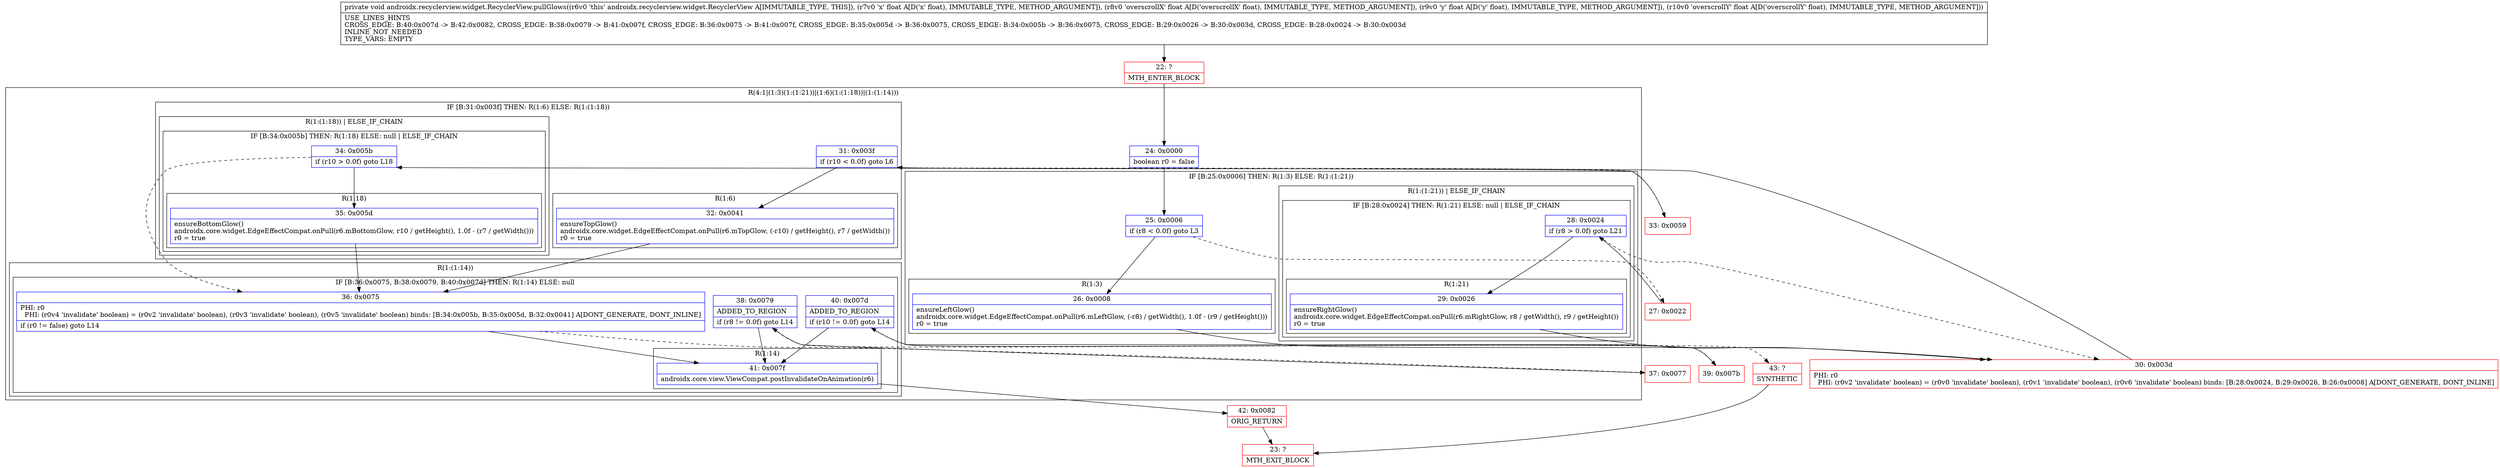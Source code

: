 digraph "CFG forandroidx.recyclerview.widget.RecyclerView.pullGlows(FFFF)V" {
subgraph cluster_Region_740899626 {
label = "R(4:1|(1:3)(1:(1:21))|(1:6)(1:(1:18))|(1:(1:14)))";
node [shape=record,color=blue];
Node_24 [shape=record,label="{24\:\ 0x0000|boolean r0 = false\l}"];
subgraph cluster_IfRegion_1549229288 {
label = "IF [B:25:0x0006] THEN: R(1:3) ELSE: R(1:(1:21))";
node [shape=record,color=blue];
Node_25 [shape=record,label="{25\:\ 0x0006|if (r8 \< 0.0f) goto L3\l}"];
subgraph cluster_Region_1914400497 {
label = "R(1:3)";
node [shape=record,color=blue];
Node_26 [shape=record,label="{26\:\ 0x0008|ensureLeftGlow()\landroidx.core.widget.EdgeEffectCompat.onPull(r6.mLeftGlow, (\-r8) \/ getWidth(), 1.0f \- (r9 \/ getHeight()))\lr0 = true\l}"];
}
subgraph cluster_Region_1555931095 {
label = "R(1:(1:21)) | ELSE_IF_CHAIN\l";
node [shape=record,color=blue];
subgraph cluster_IfRegion_515111818 {
label = "IF [B:28:0x0024] THEN: R(1:21) ELSE: null | ELSE_IF_CHAIN\l";
node [shape=record,color=blue];
Node_28 [shape=record,label="{28\:\ 0x0024|if (r8 \> 0.0f) goto L21\l}"];
subgraph cluster_Region_1961842357 {
label = "R(1:21)";
node [shape=record,color=blue];
Node_29 [shape=record,label="{29\:\ 0x0026|ensureRightGlow()\landroidx.core.widget.EdgeEffectCompat.onPull(r6.mRightGlow, r8 \/ getWidth(), r9 \/ getHeight())\lr0 = true\l}"];
}
}
}
}
subgraph cluster_IfRegion_2110400704 {
label = "IF [B:31:0x003f] THEN: R(1:6) ELSE: R(1:(1:18))";
node [shape=record,color=blue];
Node_31 [shape=record,label="{31\:\ 0x003f|if (r10 \< 0.0f) goto L6\l}"];
subgraph cluster_Region_386856785 {
label = "R(1:6)";
node [shape=record,color=blue];
Node_32 [shape=record,label="{32\:\ 0x0041|ensureTopGlow()\landroidx.core.widget.EdgeEffectCompat.onPull(r6.mTopGlow, (\-r10) \/ getHeight(), r7 \/ getWidth())\lr0 = true\l}"];
}
subgraph cluster_Region_454859661 {
label = "R(1:(1:18)) | ELSE_IF_CHAIN\l";
node [shape=record,color=blue];
subgraph cluster_IfRegion_728755230 {
label = "IF [B:34:0x005b] THEN: R(1:18) ELSE: null | ELSE_IF_CHAIN\l";
node [shape=record,color=blue];
Node_34 [shape=record,label="{34\:\ 0x005b|if (r10 \> 0.0f) goto L18\l}"];
subgraph cluster_Region_505333200 {
label = "R(1:18)";
node [shape=record,color=blue];
Node_35 [shape=record,label="{35\:\ 0x005d|ensureBottomGlow()\landroidx.core.widget.EdgeEffectCompat.onPull(r6.mBottomGlow, r10 \/ getHeight(), 1.0f \- (r7 \/ getWidth()))\lr0 = true\l}"];
}
}
}
}
subgraph cluster_Region_713112914 {
label = "R(1:(1:14))";
node [shape=record,color=blue];
subgraph cluster_IfRegion_2093995257 {
label = "IF [B:36:0x0075, B:38:0x0079, B:40:0x007d] THEN: R(1:14) ELSE: null";
node [shape=record,color=blue];
Node_36 [shape=record,label="{36\:\ 0x0075|PHI: r0 \l  PHI: (r0v4 'invalidate' boolean) = (r0v2 'invalidate' boolean), (r0v3 'invalidate' boolean), (r0v5 'invalidate' boolean) binds: [B:34:0x005b, B:35:0x005d, B:32:0x0041] A[DONT_GENERATE, DONT_INLINE]\l|if (r0 != false) goto L14\l}"];
Node_38 [shape=record,label="{38\:\ 0x0079|ADDED_TO_REGION\l|if (r8 != 0.0f) goto L14\l}"];
Node_40 [shape=record,label="{40\:\ 0x007d|ADDED_TO_REGION\l|if (r10 != 0.0f) goto L14\l}"];
subgraph cluster_Region_111254762 {
label = "R(1:14)";
node [shape=record,color=blue];
Node_41 [shape=record,label="{41\:\ 0x007f|androidx.core.view.ViewCompat.postInvalidateOnAnimation(r6)\l}"];
}
}
}
}
Node_22 [shape=record,color=red,label="{22\:\ ?|MTH_ENTER_BLOCK\l}"];
Node_30 [shape=record,color=red,label="{30\:\ 0x003d|PHI: r0 \l  PHI: (r0v2 'invalidate' boolean) = (r0v0 'invalidate' boolean), (r0v1 'invalidate' boolean), (r0v6 'invalidate' boolean) binds: [B:28:0x0024, B:29:0x0026, B:26:0x0008] A[DONT_GENERATE, DONT_INLINE]\l}"];
Node_37 [shape=record,color=red,label="{37\:\ 0x0077}"];
Node_39 [shape=record,color=red,label="{39\:\ 0x007b}"];
Node_43 [shape=record,color=red,label="{43\:\ ?|SYNTHETIC\l}"];
Node_23 [shape=record,color=red,label="{23\:\ ?|MTH_EXIT_BLOCK\l}"];
Node_42 [shape=record,color=red,label="{42\:\ 0x0082|ORIG_RETURN\l}"];
Node_33 [shape=record,color=red,label="{33\:\ 0x0059}"];
Node_27 [shape=record,color=red,label="{27\:\ 0x0022}"];
MethodNode[shape=record,label="{private void androidx.recyclerview.widget.RecyclerView.pullGlows((r6v0 'this' androidx.recyclerview.widget.RecyclerView A[IMMUTABLE_TYPE, THIS]), (r7v0 'x' float A[D('x' float), IMMUTABLE_TYPE, METHOD_ARGUMENT]), (r8v0 'overscrollX' float A[D('overscrollX' float), IMMUTABLE_TYPE, METHOD_ARGUMENT]), (r9v0 'y' float A[D('y' float), IMMUTABLE_TYPE, METHOD_ARGUMENT]), (r10v0 'overscrollY' float A[D('overscrollY' float), IMMUTABLE_TYPE, METHOD_ARGUMENT]))  | USE_LINES_HINTS\lCROSS_EDGE: B:40:0x007d \-\> B:42:0x0082, CROSS_EDGE: B:38:0x0079 \-\> B:41:0x007f, CROSS_EDGE: B:36:0x0075 \-\> B:41:0x007f, CROSS_EDGE: B:35:0x005d \-\> B:36:0x0075, CROSS_EDGE: B:34:0x005b \-\> B:36:0x0075, CROSS_EDGE: B:29:0x0026 \-\> B:30:0x003d, CROSS_EDGE: B:28:0x0024 \-\> B:30:0x003d\lINLINE_NOT_NEEDED\lTYPE_VARS: EMPTY\l}"];
MethodNode -> Node_22;Node_24 -> Node_25;
Node_25 -> Node_26;
Node_25 -> Node_27[style=dashed];
Node_26 -> Node_30;
Node_28 -> Node_29;
Node_28 -> Node_30[style=dashed];
Node_29 -> Node_30;
Node_31 -> Node_32;
Node_31 -> Node_33[style=dashed];
Node_32 -> Node_36;
Node_34 -> Node_35;
Node_34 -> Node_36[style=dashed];
Node_35 -> Node_36;
Node_36 -> Node_37[style=dashed];
Node_36 -> Node_41;
Node_38 -> Node_39[style=dashed];
Node_38 -> Node_41;
Node_40 -> Node_41;
Node_40 -> Node_43[style=dashed];
Node_41 -> Node_42;
Node_22 -> Node_24;
Node_30 -> Node_31;
Node_37 -> Node_38;
Node_39 -> Node_40;
Node_43 -> Node_23;
Node_42 -> Node_23;
Node_33 -> Node_34;
Node_27 -> Node_28;
}

